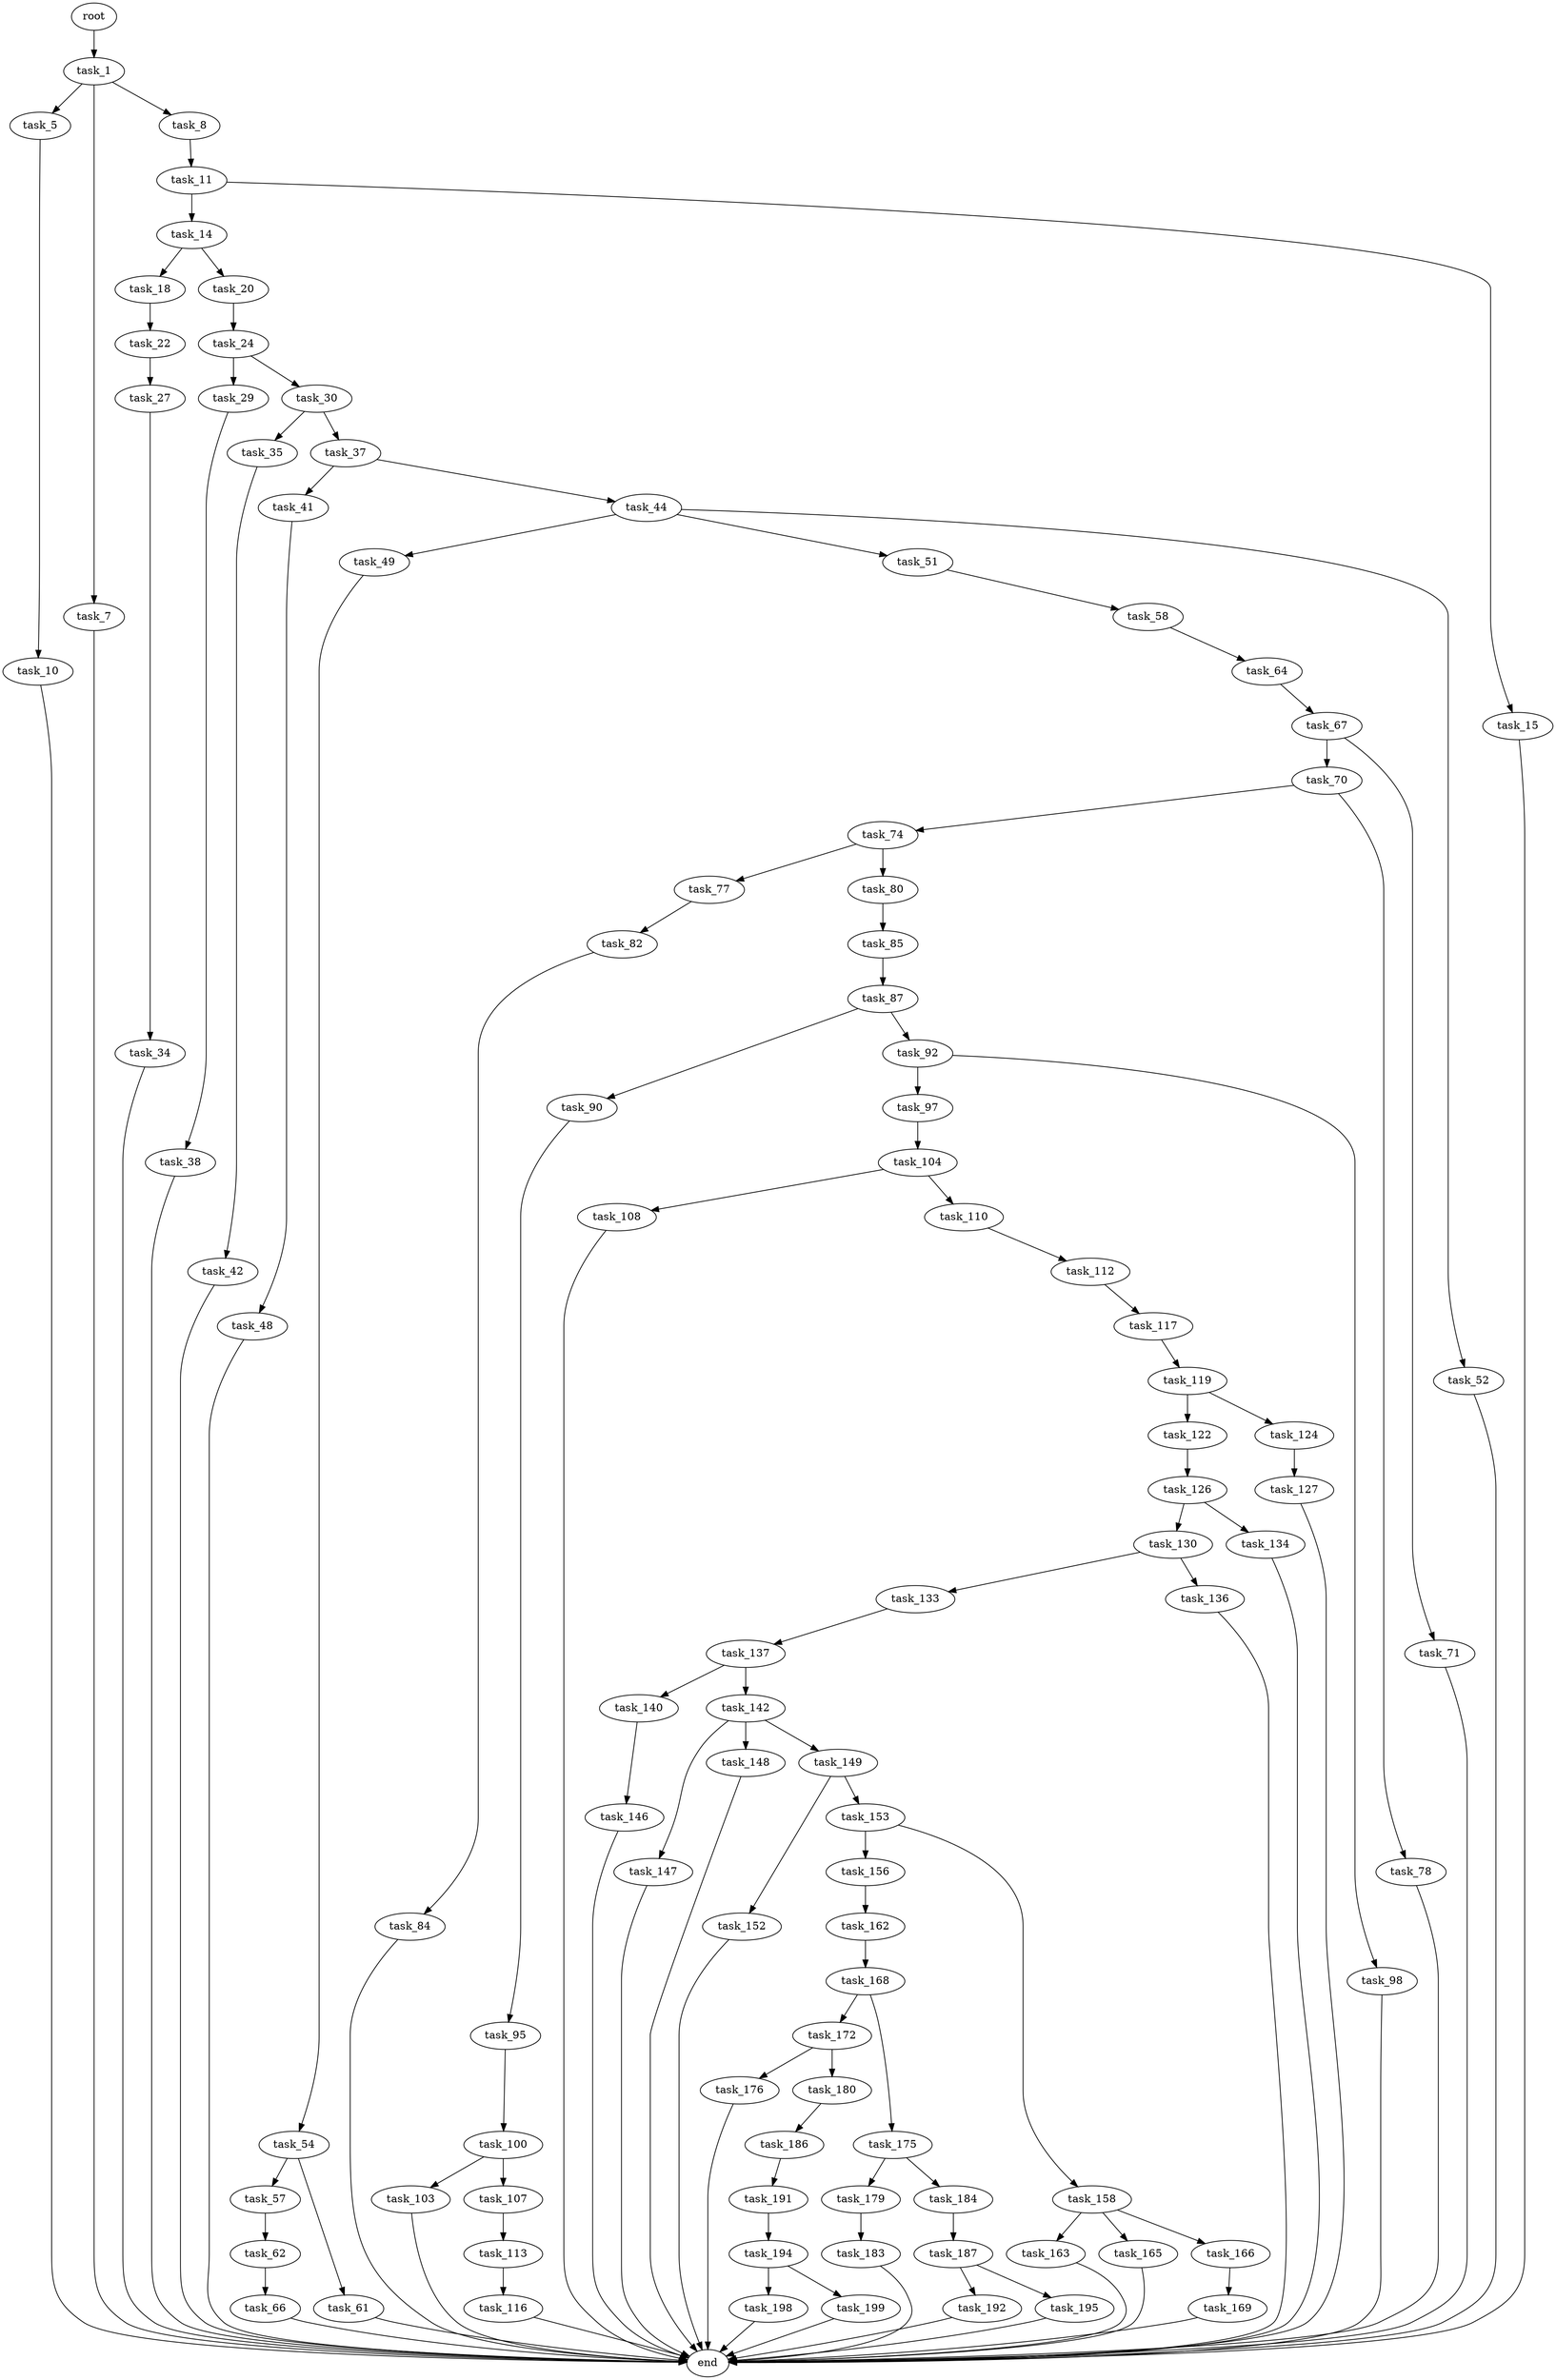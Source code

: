 digraph G {
  root [size="0.000000"];
  task_1 [size="134217728000.000000"];
  task_5 [size="368293445632.000000"];
  task_7 [size="2041516237.000000"];
  task_8 [size="146738312929.000000"];
  task_10 [size="46272401950.000000"];
  task_11 [size="231928233984.000000"];
  task_14 [size="28991029248.000000"];
  task_15 [size="549755813888.000000"];
  task_18 [size="28991029248.000000"];
  task_20 [size="313628654974.000000"];
  task_22 [size="368293445632.000000"];
  task_24 [size="14505756696.000000"];
  task_27 [size="31610982599.000000"];
  task_29 [size="17365952031.000000"];
  task_30 [size="75807678380.000000"];
  task_34 [size="624518198364.000000"];
  task_35 [size="28991029248.000000"];
  task_37 [size="8589934592.000000"];
  task_38 [size="65563378417.000000"];
  task_41 [size="1012974156242.000000"];
  task_42 [size="896867916126.000000"];
  task_44 [size="549755813888.000000"];
  task_48 [size="368293445632.000000"];
  task_49 [size="592056552347.000000"];
  task_51 [size="6185315418.000000"];
  task_52 [size="461644397.000000"];
  task_54 [size="8589934592.000000"];
  task_57 [size="49405508080.000000"];
  task_58 [size="19953729915.000000"];
  task_61 [size="10728813472.000000"];
  task_62 [size="253565238290.000000"];
  task_64 [size="134217728000.000000"];
  task_66 [size="782757789696.000000"];
  task_67 [size="47263276738.000000"];
  task_70 [size="134217728000.000000"];
  task_71 [size="611819331341.000000"];
  task_74 [size="5192870845.000000"];
  task_77 [size="368293445632.000000"];
  task_78 [size="19978831526.000000"];
  task_80 [size="22680208218.000000"];
  task_82 [size="35162385890.000000"];
  task_84 [size="549755813888.000000"];
  task_85 [size="134217728000.000000"];
  task_87 [size="20175221777.000000"];
  task_90 [size="231928233984.000000"];
  task_92 [size="19461247090.000000"];
  task_95 [size="25414753008.000000"];
  task_97 [size="782757789696.000000"];
  task_98 [size="368293445632.000000"];
  task_100 [size="3389029215.000000"];
  task_103 [size="134217728000.000000"];
  task_104 [size="549755813888.000000"];
  task_107 [size="20039518069.000000"];
  task_108 [size="60374460331.000000"];
  task_110 [size="1073741824000.000000"];
  task_112 [size="231928233984.000000"];
  task_113 [size="37716349236.000000"];
  task_116 [size="231928233984.000000"];
  task_117 [size="368293445632.000000"];
  task_119 [size="134217728000.000000"];
  task_122 [size="3289905987.000000"];
  task_124 [size="1073741824000.000000"];
  task_126 [size="797665726.000000"];
  task_127 [size="1002039938223.000000"];
  task_130 [size="8117345877.000000"];
  task_133 [size="10168063684.000000"];
  task_134 [size="34192908198.000000"];
  task_136 [size="782757789696.000000"];
  task_137 [size="14621909393.000000"];
  task_140 [size="20828789001.000000"];
  task_142 [size="368293445632.000000"];
  task_146 [size="231928233984.000000"];
  task_147 [size="549755813888.000000"];
  task_148 [size="89000527973.000000"];
  task_149 [size="1351071757.000000"];
  task_152 [size="68719476736.000000"];
  task_153 [size="108590567182.000000"];
  task_156 [size="3049085913.000000"];
  task_158 [size="549755813888.000000"];
  task_162 [size="5034382874.000000"];
  task_163 [size="249042041912.000000"];
  task_165 [size="2695375293.000000"];
  task_166 [size="556071097.000000"];
  task_168 [size="1073741824000.000000"];
  task_169 [size="1340682149.000000"];
  task_172 [size="643610197851.000000"];
  task_175 [size="134217728000.000000"];
  task_176 [size="549755813888.000000"];
  task_179 [size="4899249440.000000"];
  task_180 [size="151881791880.000000"];
  task_183 [size="68719476736.000000"];
  task_184 [size="3475361902.000000"];
  task_186 [size="23299778728.000000"];
  task_187 [size="231928233984.000000"];
  task_191 [size="7445763325.000000"];
  task_192 [size="231928233984.000000"];
  task_194 [size="134217728000.000000"];
  task_195 [size="36606591654.000000"];
  task_198 [size="1073741824000.000000"];
  task_199 [size="134217728000.000000"];
  end [size="0.000000"];

  root -> task_1 [size="1.000000"];
  task_1 -> task_5 [size="209715200.000000"];
  task_1 -> task_7 [size="209715200.000000"];
  task_1 -> task_8 [size="209715200.000000"];
  task_5 -> task_10 [size="411041792.000000"];
  task_7 -> end [size="1.000000"];
  task_8 -> task_11 [size="209715200.000000"];
  task_10 -> end [size="1.000000"];
  task_11 -> task_14 [size="301989888.000000"];
  task_11 -> task_15 [size="301989888.000000"];
  task_14 -> task_18 [size="75497472.000000"];
  task_14 -> task_20 [size="75497472.000000"];
  task_15 -> end [size="1.000000"];
  task_18 -> task_22 [size="75497472.000000"];
  task_20 -> task_24 [size="411041792.000000"];
  task_22 -> task_27 [size="411041792.000000"];
  task_24 -> task_29 [size="411041792.000000"];
  task_24 -> task_30 [size="411041792.000000"];
  task_27 -> task_34 [size="33554432.000000"];
  task_29 -> task_38 [size="301989888.000000"];
  task_30 -> task_35 [size="75497472.000000"];
  task_30 -> task_37 [size="75497472.000000"];
  task_34 -> end [size="1.000000"];
  task_35 -> task_42 [size="75497472.000000"];
  task_37 -> task_41 [size="33554432.000000"];
  task_37 -> task_44 [size="33554432.000000"];
  task_38 -> end [size="1.000000"];
  task_41 -> task_48 [size="679477248.000000"];
  task_42 -> end [size="1.000000"];
  task_44 -> task_49 [size="536870912.000000"];
  task_44 -> task_51 [size="536870912.000000"];
  task_44 -> task_52 [size="536870912.000000"];
  task_48 -> end [size="1.000000"];
  task_49 -> task_54 [size="411041792.000000"];
  task_51 -> task_58 [size="134217728.000000"];
  task_52 -> end [size="1.000000"];
  task_54 -> task_57 [size="33554432.000000"];
  task_54 -> task_61 [size="33554432.000000"];
  task_57 -> task_62 [size="838860800.000000"];
  task_58 -> task_64 [size="33554432.000000"];
  task_61 -> end [size="1.000000"];
  task_62 -> task_66 [size="301989888.000000"];
  task_64 -> task_67 [size="209715200.000000"];
  task_66 -> end [size="1.000000"];
  task_67 -> task_70 [size="838860800.000000"];
  task_67 -> task_71 [size="838860800.000000"];
  task_70 -> task_74 [size="209715200.000000"];
  task_70 -> task_78 [size="209715200.000000"];
  task_71 -> end [size="1.000000"];
  task_74 -> task_77 [size="209715200.000000"];
  task_74 -> task_80 [size="209715200.000000"];
  task_77 -> task_82 [size="411041792.000000"];
  task_78 -> end [size="1.000000"];
  task_80 -> task_85 [size="838860800.000000"];
  task_82 -> task_84 [size="838860800.000000"];
  task_84 -> end [size="1.000000"];
  task_85 -> task_87 [size="209715200.000000"];
  task_87 -> task_90 [size="33554432.000000"];
  task_87 -> task_92 [size="33554432.000000"];
  task_90 -> task_95 [size="301989888.000000"];
  task_92 -> task_97 [size="536870912.000000"];
  task_92 -> task_98 [size="536870912.000000"];
  task_95 -> task_100 [size="75497472.000000"];
  task_97 -> task_104 [size="679477248.000000"];
  task_98 -> end [size="1.000000"];
  task_100 -> task_103 [size="134217728.000000"];
  task_100 -> task_107 [size="134217728.000000"];
  task_103 -> end [size="1.000000"];
  task_104 -> task_108 [size="536870912.000000"];
  task_104 -> task_110 [size="536870912.000000"];
  task_107 -> task_113 [size="75497472.000000"];
  task_108 -> end [size="1.000000"];
  task_110 -> task_112 [size="838860800.000000"];
  task_112 -> task_117 [size="301989888.000000"];
  task_113 -> task_116 [size="134217728.000000"];
  task_116 -> end [size="1.000000"];
  task_117 -> task_119 [size="411041792.000000"];
  task_119 -> task_122 [size="209715200.000000"];
  task_119 -> task_124 [size="209715200.000000"];
  task_122 -> task_126 [size="301989888.000000"];
  task_124 -> task_127 [size="838860800.000000"];
  task_126 -> task_130 [size="75497472.000000"];
  task_126 -> task_134 [size="75497472.000000"];
  task_127 -> end [size="1.000000"];
  task_130 -> task_133 [size="134217728.000000"];
  task_130 -> task_136 [size="134217728.000000"];
  task_133 -> task_137 [size="209715200.000000"];
  task_134 -> end [size="1.000000"];
  task_136 -> end [size="1.000000"];
  task_137 -> task_140 [size="301989888.000000"];
  task_137 -> task_142 [size="301989888.000000"];
  task_140 -> task_146 [size="411041792.000000"];
  task_142 -> task_147 [size="411041792.000000"];
  task_142 -> task_148 [size="411041792.000000"];
  task_142 -> task_149 [size="411041792.000000"];
  task_146 -> end [size="1.000000"];
  task_147 -> end [size="1.000000"];
  task_148 -> end [size="1.000000"];
  task_149 -> task_152 [size="33554432.000000"];
  task_149 -> task_153 [size="33554432.000000"];
  task_152 -> end [size="1.000000"];
  task_153 -> task_156 [size="134217728.000000"];
  task_153 -> task_158 [size="134217728.000000"];
  task_156 -> task_162 [size="209715200.000000"];
  task_158 -> task_163 [size="536870912.000000"];
  task_158 -> task_165 [size="536870912.000000"];
  task_158 -> task_166 [size="536870912.000000"];
  task_162 -> task_168 [size="134217728.000000"];
  task_163 -> end [size="1.000000"];
  task_165 -> end [size="1.000000"];
  task_166 -> task_169 [size="33554432.000000"];
  task_168 -> task_172 [size="838860800.000000"];
  task_168 -> task_175 [size="838860800.000000"];
  task_169 -> end [size="1.000000"];
  task_172 -> task_176 [size="679477248.000000"];
  task_172 -> task_180 [size="679477248.000000"];
  task_175 -> task_179 [size="209715200.000000"];
  task_175 -> task_184 [size="209715200.000000"];
  task_176 -> end [size="1.000000"];
  task_179 -> task_183 [size="134217728.000000"];
  task_180 -> task_186 [size="134217728.000000"];
  task_183 -> end [size="1.000000"];
  task_184 -> task_187 [size="75497472.000000"];
  task_186 -> task_191 [size="679477248.000000"];
  task_187 -> task_192 [size="301989888.000000"];
  task_187 -> task_195 [size="301989888.000000"];
  task_191 -> task_194 [size="33554432.000000"];
  task_192 -> end [size="1.000000"];
  task_194 -> task_198 [size="209715200.000000"];
  task_194 -> task_199 [size="209715200.000000"];
  task_195 -> end [size="1.000000"];
  task_198 -> end [size="1.000000"];
  task_199 -> end [size="1.000000"];
}
